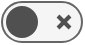 <mxfile version="14.6.13" type="device"><diagram id="xQLTV2yKB99ZYL57judv" name="Seite-1"><mxGraphModel dx="517" dy="1629" grid="1" gridSize="10" guides="1" tooltips="1" connect="1" arrows="1" fold="1" page="1" pageScale="1" pageWidth="827" pageHeight="1169" math="0" shadow="0"><root><mxCell id="0"/><mxCell id="1" parent="0"/><mxCell id="b13ZMy89ROzf6xpevRj_-1" value="" style="fillColor=#f5f5f5;strokeColor=#666666;rounded=1;arcSize=50;fontColor=#333333;" vertex="1" parent="1"><mxGeometry x="40" y="-1120" width="40" height="20" as="geometry"/></mxCell><mxCell id="b13ZMy89ROzf6xpevRj_-2" value="" style="shape=ellipse;strokeColor=none;fillColor=#505050;" vertex="1" parent="b13ZMy89ROzf6xpevRj_-1"><mxGeometry y="0.5" width="16" height="16" relative="1" as="geometry"><mxPoint x="2" y="-8" as="offset"/></mxGeometry></mxCell><mxCell id="b13ZMy89ROzf6xpevRj_-3" value="" style="html=1;shadow=0;dashed=0;shape=mxgraph.atlassian.x;strokeWidth=2;strokeColor=#505050;" vertex="1" parent="b13ZMy89ROzf6xpevRj_-1"><mxGeometry x="1" y="0.5" width="6" height="6" relative="1" as="geometry"><mxPoint x="-12" y="-3" as="offset"/></mxGeometry></mxCell></root></mxGraphModel></diagram></mxfile>